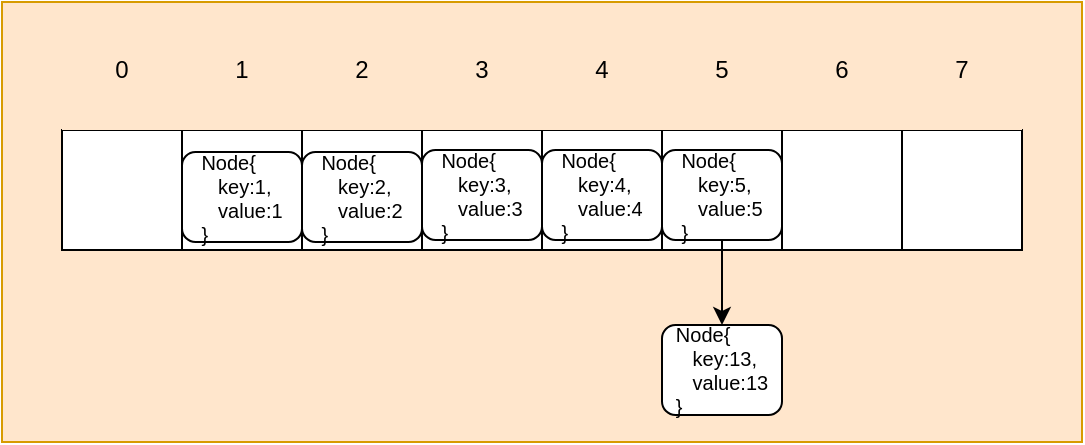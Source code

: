 <mxfile version="12.2.2" type="device" pages="1"><diagram id="Rv6izYQ9xMqHyBAcaLcn" name="Page-1"><mxGraphModel dx="245" dy="792" grid="1" gridSize="10" guides="1" tooltips="1" connect="1" arrows="1" fold="1" page="1" pageScale="1" pageWidth="827" pageHeight="1169" math="0" shadow="0"><root><mxCell id="0"/><mxCell id="1" parent="0"/><mxCell id="6CLma03MsL24a15zmVia-25" value="" style="rounded=0;whiteSpace=wrap;html=1;fontSize=10;fillColor=#ffe6cc;strokeColor=#d79b00;" vertex="1" parent="1"><mxGeometry x="960" y="470" width="540" height="220" as="geometry"/></mxCell><mxCell id="6CLma03MsL24a15zmVia-26" value="" style="rounded=0;whiteSpace=wrap;html=1;" vertex="1" parent="1"><mxGeometry x="990" y="534" width="60" height="60" as="geometry"/></mxCell><mxCell id="6CLma03MsL24a15zmVia-27" value="" style="rounded=0;whiteSpace=wrap;html=1;align=left;" vertex="1" parent="1"><mxGeometry x="1050" y="534" width="60" height="60" as="geometry"/></mxCell><mxCell id="6CLma03MsL24a15zmVia-28" value="" style="rounded=0;whiteSpace=wrap;html=1;" vertex="1" parent="1"><mxGeometry x="1110" y="534" width="60" height="60" as="geometry"/></mxCell><mxCell id="6CLma03MsL24a15zmVia-29" value="" style="rounded=0;whiteSpace=wrap;html=1;" vertex="1" parent="1"><mxGeometry x="1170" y="534" width="60" height="60" as="geometry"/></mxCell><mxCell id="6CLma03MsL24a15zmVia-30" value="" style="rounded=0;whiteSpace=wrap;html=1;" vertex="1" parent="1"><mxGeometry x="1230" y="534" width="60" height="60" as="geometry"/></mxCell><mxCell id="6CLma03MsL24a15zmVia-31" value="" style="rounded=0;whiteSpace=wrap;html=1;" vertex="1" parent="1"><mxGeometry x="1290" y="534" width="60" height="60" as="geometry"/></mxCell><mxCell id="6CLma03MsL24a15zmVia-32" value="" style="rounded=0;whiteSpace=wrap;html=1;" vertex="1" parent="1"><mxGeometry x="1350" y="534" width="60" height="60" as="geometry"/></mxCell><mxCell id="6CLma03MsL24a15zmVia-33" value="" style="rounded=0;whiteSpace=wrap;html=1;" vertex="1" parent="1"><mxGeometry x="1410" y="534" width="60" height="60" as="geometry"/></mxCell><mxCell id="6CLma03MsL24a15zmVia-34" value="0" style="rounded=0;whiteSpace=wrap;html=1;strokeColor=none;fillColor=#ffe6cc;" vertex="1" parent="1"><mxGeometry x="990" y="474" width="60" height="60" as="geometry"/></mxCell><mxCell id="6CLma03MsL24a15zmVia-35" value="1" style="rounded=0;whiteSpace=wrap;html=1;strokeColor=none;fillColor=#ffe6cc;" vertex="1" parent="1"><mxGeometry x="1050" y="474" width="60" height="60" as="geometry"/></mxCell><mxCell id="6CLma03MsL24a15zmVia-36" value="2" style="rounded=0;whiteSpace=wrap;html=1;strokeColor=none;fillColor=#ffe6cc;" vertex="1" parent="1"><mxGeometry x="1110" y="474" width="60" height="60" as="geometry"/></mxCell><mxCell id="6CLma03MsL24a15zmVia-37" value="3" style="rounded=0;whiteSpace=wrap;html=1;strokeColor=none;fillColor=#ffe6cc;" vertex="1" parent="1"><mxGeometry x="1170" y="474" width="60" height="60" as="geometry"/></mxCell><mxCell id="6CLma03MsL24a15zmVia-38" value="4" style="rounded=0;whiteSpace=wrap;html=1;strokeColor=none;fillColor=#ffe6cc;" vertex="1" parent="1"><mxGeometry x="1230" y="474" width="60" height="60" as="geometry"/></mxCell><mxCell id="6CLma03MsL24a15zmVia-39" value="5" style="rounded=0;whiteSpace=wrap;html=1;strokeColor=none;fillColor=#ffe6cc;" vertex="1" parent="1"><mxGeometry x="1290" y="474" width="60" height="60" as="geometry"/></mxCell><mxCell id="6CLma03MsL24a15zmVia-40" value="6" style="rounded=0;whiteSpace=wrap;html=1;strokeColor=none;fillColor=#ffe6cc;" vertex="1" parent="1"><mxGeometry x="1350" y="474" width="60" height="60" as="geometry"/></mxCell><mxCell id="6CLma03MsL24a15zmVia-41" value="7" style="rounded=0;whiteSpace=wrap;html=1;strokeColor=none;fillColor=#ffe6cc;" vertex="1" parent="1"><mxGeometry x="1410" y="474" width="60" height="60" as="geometry"/></mxCell><mxCell id="6CLma03MsL24a15zmVia-42" value="&lt;div style=&quot;text-align: justify; font-size: 10px;&quot;&gt;&lt;span style=&quot;font-size: 10px;&quot;&gt;Node{&lt;/span&gt;&lt;/div&gt;&lt;span style=&quot;white-space: normal; font-size: 10px;&quot;&gt;&lt;div style=&quot;text-align: justify; font-size: 10px;&quot;&gt;&lt;span style=&quot;font-size: 10px;&quot;&gt;&amp;nbsp; &amp;nbsp;key:1,&lt;/span&gt;&lt;/div&gt;&lt;/span&gt;&lt;span style=&quot;white-space: normal; font-size: 10px;&quot;&gt;&lt;div style=&quot;text-align: justify; font-size: 10px;&quot;&gt;&lt;span style=&quot;font-size: 10px;&quot;&gt;&amp;nbsp; &amp;nbsp;value:1&lt;/span&gt;&lt;/div&gt;&lt;/span&gt;&lt;span style=&quot;white-space: normal; font-size: 10px;&quot;&gt;&lt;div style=&quot;text-align: justify; font-size: 10px;&quot;&gt;&lt;span style=&quot;font-size: 10px;&quot;&gt;}&lt;/span&gt;&lt;/div&gt;&lt;/span&gt;" style="rounded=1;whiteSpace=wrap;html=1;align=center;fontSize=10;" vertex="1" parent="1"><mxGeometry x="1050" y="545" width="60" height="45" as="geometry"/></mxCell><mxCell id="6CLma03MsL24a15zmVia-43" value="&lt;div style=&quot;text-align: justify ; font-size: 10px&quot;&gt;&lt;span style=&quot;font-size: 10px&quot;&gt;Node{&lt;/span&gt;&lt;/div&gt;&lt;span style=&quot;white-space: normal ; font-size: 10px&quot;&gt;&lt;div style=&quot;text-align: justify ; font-size: 10px&quot;&gt;&lt;span style=&quot;font-size: 10px&quot;&gt;&amp;nbsp; &amp;nbsp;key:2,&lt;/span&gt;&lt;/div&gt;&lt;/span&gt;&lt;span style=&quot;white-space: normal ; font-size: 10px&quot;&gt;&lt;div style=&quot;text-align: justify ; font-size: 10px&quot;&gt;&lt;span style=&quot;font-size: 10px&quot;&gt;&amp;nbsp; &amp;nbsp;value:2&lt;/span&gt;&lt;/div&gt;&lt;/span&gt;&lt;span style=&quot;white-space: normal ; font-size: 10px&quot;&gt;&lt;div style=&quot;text-align: justify ; font-size: 10px&quot;&gt;&lt;span style=&quot;font-size: 10px&quot;&gt;}&lt;/span&gt;&lt;/div&gt;&lt;/span&gt;" style="rounded=1;whiteSpace=wrap;html=1;align=center;fontSize=10;" vertex="1" parent="1"><mxGeometry x="1110" y="545" width="60" height="45" as="geometry"/></mxCell><mxCell id="6CLma03MsL24a15zmVia-44" value="&lt;div style=&quot;text-align: justify ; font-size: 10px&quot;&gt;&lt;span style=&quot;font-size: 10px&quot;&gt;Node{&lt;/span&gt;&lt;/div&gt;&lt;span style=&quot;white-space: normal ; font-size: 10px&quot;&gt;&lt;div style=&quot;text-align: justify ; font-size: 10px&quot;&gt;&lt;span style=&quot;font-size: 10px&quot;&gt;&amp;nbsp; &amp;nbsp;key:3,&lt;/span&gt;&lt;/div&gt;&lt;/span&gt;&lt;span style=&quot;white-space: normal ; font-size: 10px&quot;&gt;&lt;div style=&quot;text-align: justify ; font-size: 10px&quot;&gt;&lt;span style=&quot;font-size: 10px&quot;&gt;&amp;nbsp; &amp;nbsp;value:3&lt;/span&gt;&lt;/div&gt;&lt;/span&gt;&lt;span style=&quot;white-space: normal ; font-size: 10px&quot;&gt;&lt;div style=&quot;text-align: justify ; font-size: 10px&quot;&gt;&lt;span style=&quot;font-size: 10px&quot;&gt;}&lt;/span&gt;&lt;/div&gt;&lt;/span&gt;" style="rounded=1;whiteSpace=wrap;html=1;align=center;fontSize=10;" vertex="1" parent="1"><mxGeometry x="1170" y="544" width="60" height="45" as="geometry"/></mxCell><mxCell id="6CLma03MsL24a15zmVia-45" value="&lt;div style=&quot;text-align: justify ; font-size: 10px&quot;&gt;&lt;span style=&quot;font-size: 10px&quot;&gt;Node{&lt;/span&gt;&lt;/div&gt;&lt;span style=&quot;white-space: normal ; font-size: 10px&quot;&gt;&lt;div style=&quot;text-align: justify ; font-size: 10px&quot;&gt;&lt;span style=&quot;font-size: 10px&quot;&gt;&amp;nbsp; &amp;nbsp;key:4,&lt;/span&gt;&lt;/div&gt;&lt;/span&gt;&lt;span style=&quot;white-space: normal ; font-size: 10px&quot;&gt;&lt;div style=&quot;text-align: justify ; font-size: 10px&quot;&gt;&lt;span style=&quot;font-size: 10px&quot;&gt;&amp;nbsp; &amp;nbsp;value:4&lt;/span&gt;&lt;/div&gt;&lt;/span&gt;&lt;span style=&quot;white-space: normal ; font-size: 10px&quot;&gt;&lt;div style=&quot;text-align: justify ; font-size: 10px&quot;&gt;&lt;span style=&quot;font-size: 10px&quot;&gt;}&lt;/span&gt;&lt;/div&gt;&lt;/span&gt;" style="rounded=1;whiteSpace=wrap;html=1;align=center;fontSize=10;" vertex="1" parent="1"><mxGeometry x="1230" y="544" width="60" height="45" as="geometry"/></mxCell><mxCell id="6CLma03MsL24a15zmVia-46" style="edgeStyle=orthogonalEdgeStyle;rounded=0;orthogonalLoop=1;jettySize=auto;html=1;exitX=0.5;exitY=1;exitDx=0;exitDy=0;fontSize=10;" edge="1" parent="1" source="6CLma03MsL24a15zmVia-47" target="6CLma03MsL24a15zmVia-48"><mxGeometry relative="1" as="geometry"/></mxCell><mxCell id="6CLma03MsL24a15zmVia-47" value="&lt;div style=&quot;text-align: justify ; font-size: 10px&quot;&gt;&lt;span style=&quot;font-size: 10px&quot;&gt;Node{&lt;/span&gt;&lt;/div&gt;&lt;span style=&quot;white-space: normal ; font-size: 10px&quot;&gt;&lt;div style=&quot;text-align: justify ; font-size: 10px&quot;&gt;&lt;span style=&quot;font-size: 10px&quot;&gt;&amp;nbsp; &amp;nbsp;key:5,&lt;/span&gt;&lt;/div&gt;&lt;/span&gt;&lt;span style=&quot;white-space: normal ; font-size: 10px&quot;&gt;&lt;div style=&quot;text-align: justify ; font-size: 10px&quot;&gt;&lt;span style=&quot;font-size: 10px&quot;&gt;&amp;nbsp; &amp;nbsp;value:5&lt;/span&gt;&lt;/div&gt;&lt;/span&gt;&lt;span style=&quot;white-space: normal ; font-size: 10px&quot;&gt;&lt;div style=&quot;text-align: justify ; font-size: 10px&quot;&gt;&lt;span style=&quot;font-size: 10px&quot;&gt;}&lt;/span&gt;&lt;/div&gt;&lt;/span&gt;" style="rounded=1;whiteSpace=wrap;html=1;align=center;fontSize=10;" vertex="1" parent="1"><mxGeometry x="1290" y="544" width="60" height="45" as="geometry"/></mxCell><mxCell id="6CLma03MsL24a15zmVia-48" value="&lt;div style=&quot;text-align: justify ; font-size: 10px&quot;&gt;&lt;span style=&quot;font-size: 10px&quot;&gt;Node{&lt;/span&gt;&lt;/div&gt;&lt;span style=&quot;white-space: normal ; font-size: 10px&quot;&gt;&lt;div style=&quot;text-align: justify ; font-size: 10px&quot;&gt;&lt;span style=&quot;font-size: 10px&quot;&gt;&amp;nbsp; &amp;nbsp;key:13,&lt;/span&gt;&lt;/div&gt;&lt;/span&gt;&lt;span style=&quot;white-space: normal ; font-size: 10px&quot;&gt;&lt;div style=&quot;text-align: justify ; font-size: 10px&quot;&gt;&lt;span style=&quot;font-size: 10px&quot;&gt;&amp;nbsp; &amp;nbsp;value:13&lt;/span&gt;&lt;/div&gt;&lt;/span&gt;&lt;span style=&quot;white-space: normal ; font-size: 10px&quot;&gt;&lt;div style=&quot;text-align: justify ; font-size: 10px&quot;&gt;&lt;span style=&quot;font-size: 10px&quot;&gt;}&lt;/span&gt;&lt;/div&gt;&lt;/span&gt;" style="rounded=1;whiteSpace=wrap;html=1;align=center;fontSize=10;" vertex="1" parent="1"><mxGeometry x="1290" y="631.5" width="60" height="45" as="geometry"/></mxCell></root></mxGraphModel></diagram></mxfile>